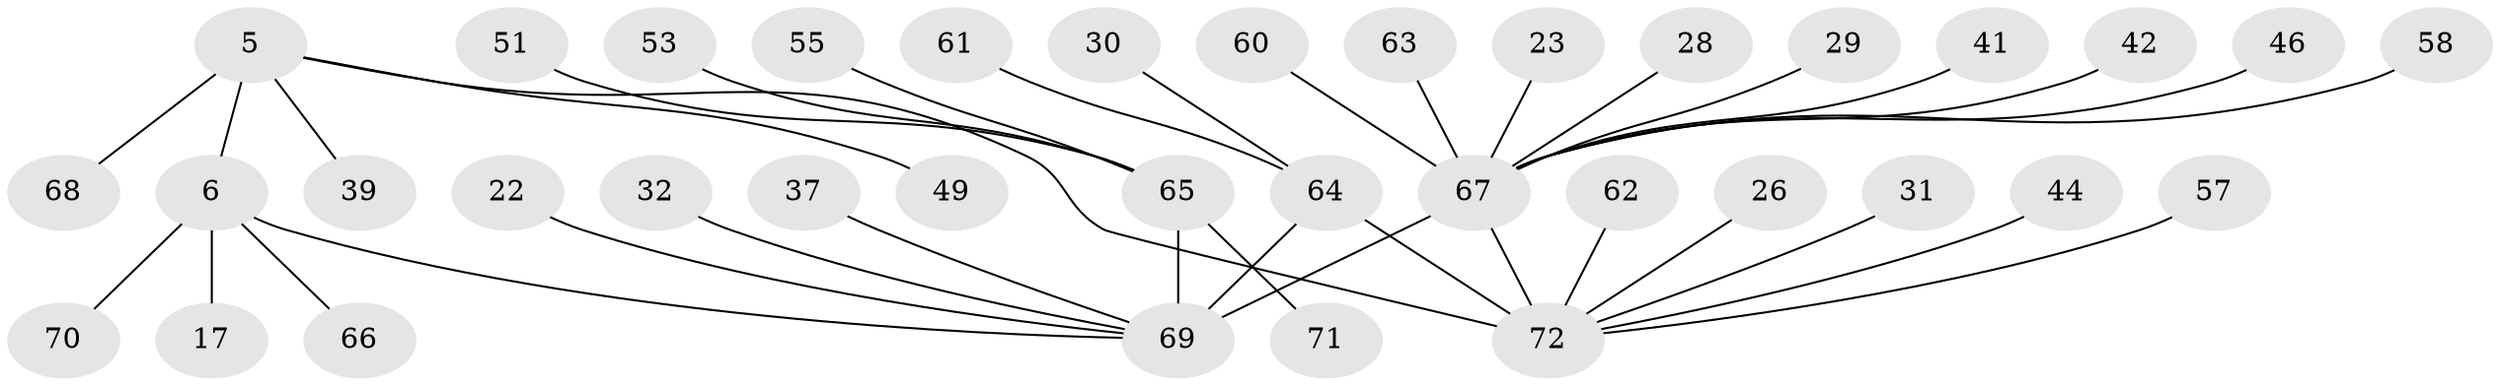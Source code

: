 // original degree distribution, {6: 0.05555555555555555, 5: 0.06944444444444445, 9: 0.013888888888888888, 8: 0.027777777777777776, 3: 0.05555555555555555, 11: 0.013888888888888888, 7: 0.013888888888888888, 4: 0.013888888888888888, 1: 0.5833333333333334, 2: 0.1527777777777778}
// Generated by graph-tools (version 1.1) at 2025/57/03/04/25 21:57:44]
// undirected, 36 vertices, 37 edges
graph export_dot {
graph [start="1"]
  node [color=gray90,style=filled];
  5;
  6 [super="+4"];
  17;
  22;
  23 [super="+19"];
  26;
  28;
  29;
  30;
  31;
  32;
  37;
  39;
  41;
  42;
  44;
  46;
  49;
  51;
  53 [super="+48"];
  55 [super="+27"];
  57;
  58 [super="+43"];
  60;
  61 [super="+56"];
  62 [super="+52"];
  63;
  64 [super="+38+12+18+21"];
  65 [super="+54+15+16"];
  66 [super="+50"];
  67 [super="+20+24+40+47+8"];
  68;
  69 [super="+34+13"];
  70;
  71 [super="+59"];
  72 [super="+35"];
  5 -- 6 [weight=2];
  5 -- 39;
  5 -- 49;
  5 -- 68;
  5 -- 72;
  6 -- 70;
  6 -- 17;
  6 -- 66;
  6 -- 69 [weight=3];
  22 -- 69 [weight=2];
  23 -- 67;
  26 -- 72;
  28 -- 67;
  29 -- 67;
  30 -- 64;
  31 -- 72;
  32 -- 69;
  37 -- 69;
  41 -- 67;
  42 -- 67;
  44 -- 72;
  46 -- 67;
  51 -- 65;
  53 -- 65;
  55 -- 65;
  57 -- 72;
  58 -- 67;
  60 -- 67;
  61 -- 64;
  62 -- 72;
  63 -- 67;
  64 -- 72 [weight=2];
  64 -- 69 [weight=2];
  65 -- 71;
  65 -- 69 [weight=3];
  67 -- 72 [weight=2];
  67 -- 69 [weight=5];
}

